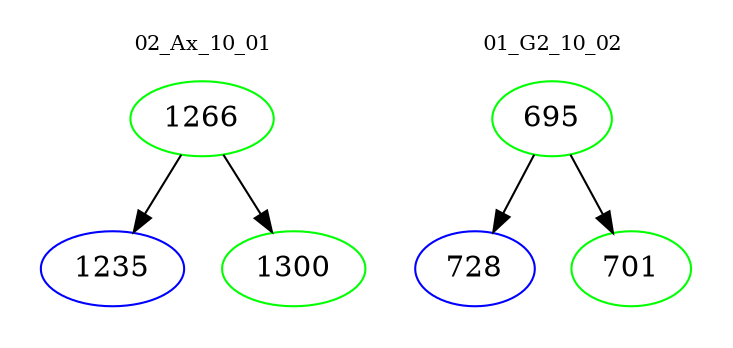 digraph{
subgraph cluster_0 {
color = white
label = "02_Ax_10_01";
fontsize=10;
T0_1266 [label="1266", color="green"]
T0_1266 -> T0_1235 [color="black"]
T0_1235 [label="1235", color="blue"]
T0_1266 -> T0_1300 [color="black"]
T0_1300 [label="1300", color="green"]
}
subgraph cluster_1 {
color = white
label = "01_G2_10_02";
fontsize=10;
T1_695 [label="695", color="green"]
T1_695 -> T1_728 [color="black"]
T1_728 [label="728", color="blue"]
T1_695 -> T1_701 [color="black"]
T1_701 [label="701", color="green"]
}
}
